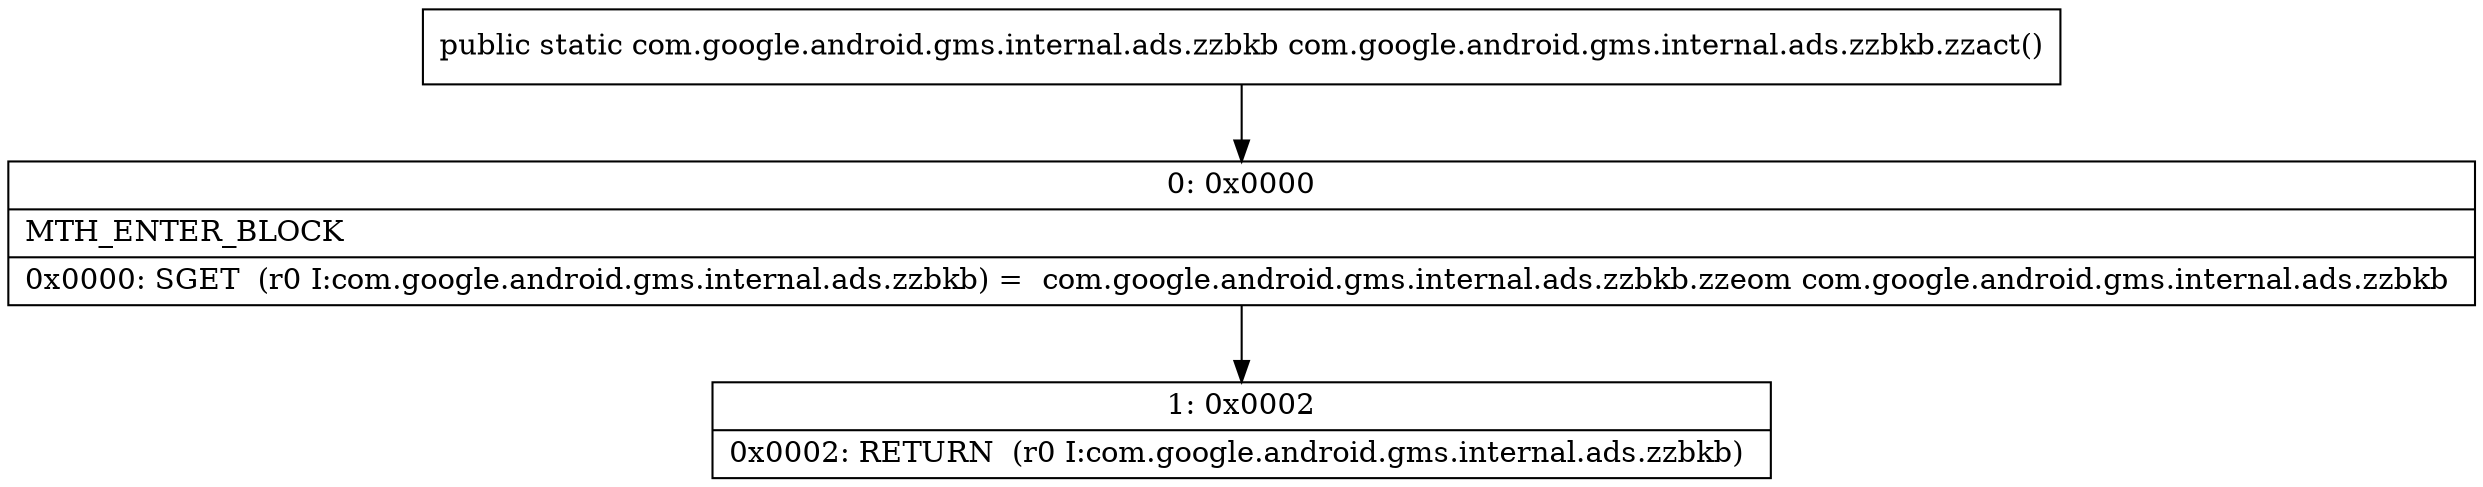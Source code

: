 digraph "CFG forcom.google.android.gms.internal.ads.zzbkb.zzact()Lcom\/google\/android\/gms\/internal\/ads\/zzbkb;" {
Node_0 [shape=record,label="{0\:\ 0x0000|MTH_ENTER_BLOCK\l|0x0000: SGET  (r0 I:com.google.android.gms.internal.ads.zzbkb) =  com.google.android.gms.internal.ads.zzbkb.zzeom com.google.android.gms.internal.ads.zzbkb \l}"];
Node_1 [shape=record,label="{1\:\ 0x0002|0x0002: RETURN  (r0 I:com.google.android.gms.internal.ads.zzbkb) \l}"];
MethodNode[shape=record,label="{public static com.google.android.gms.internal.ads.zzbkb com.google.android.gms.internal.ads.zzbkb.zzact() }"];
MethodNode -> Node_0;
Node_0 -> Node_1;
}


